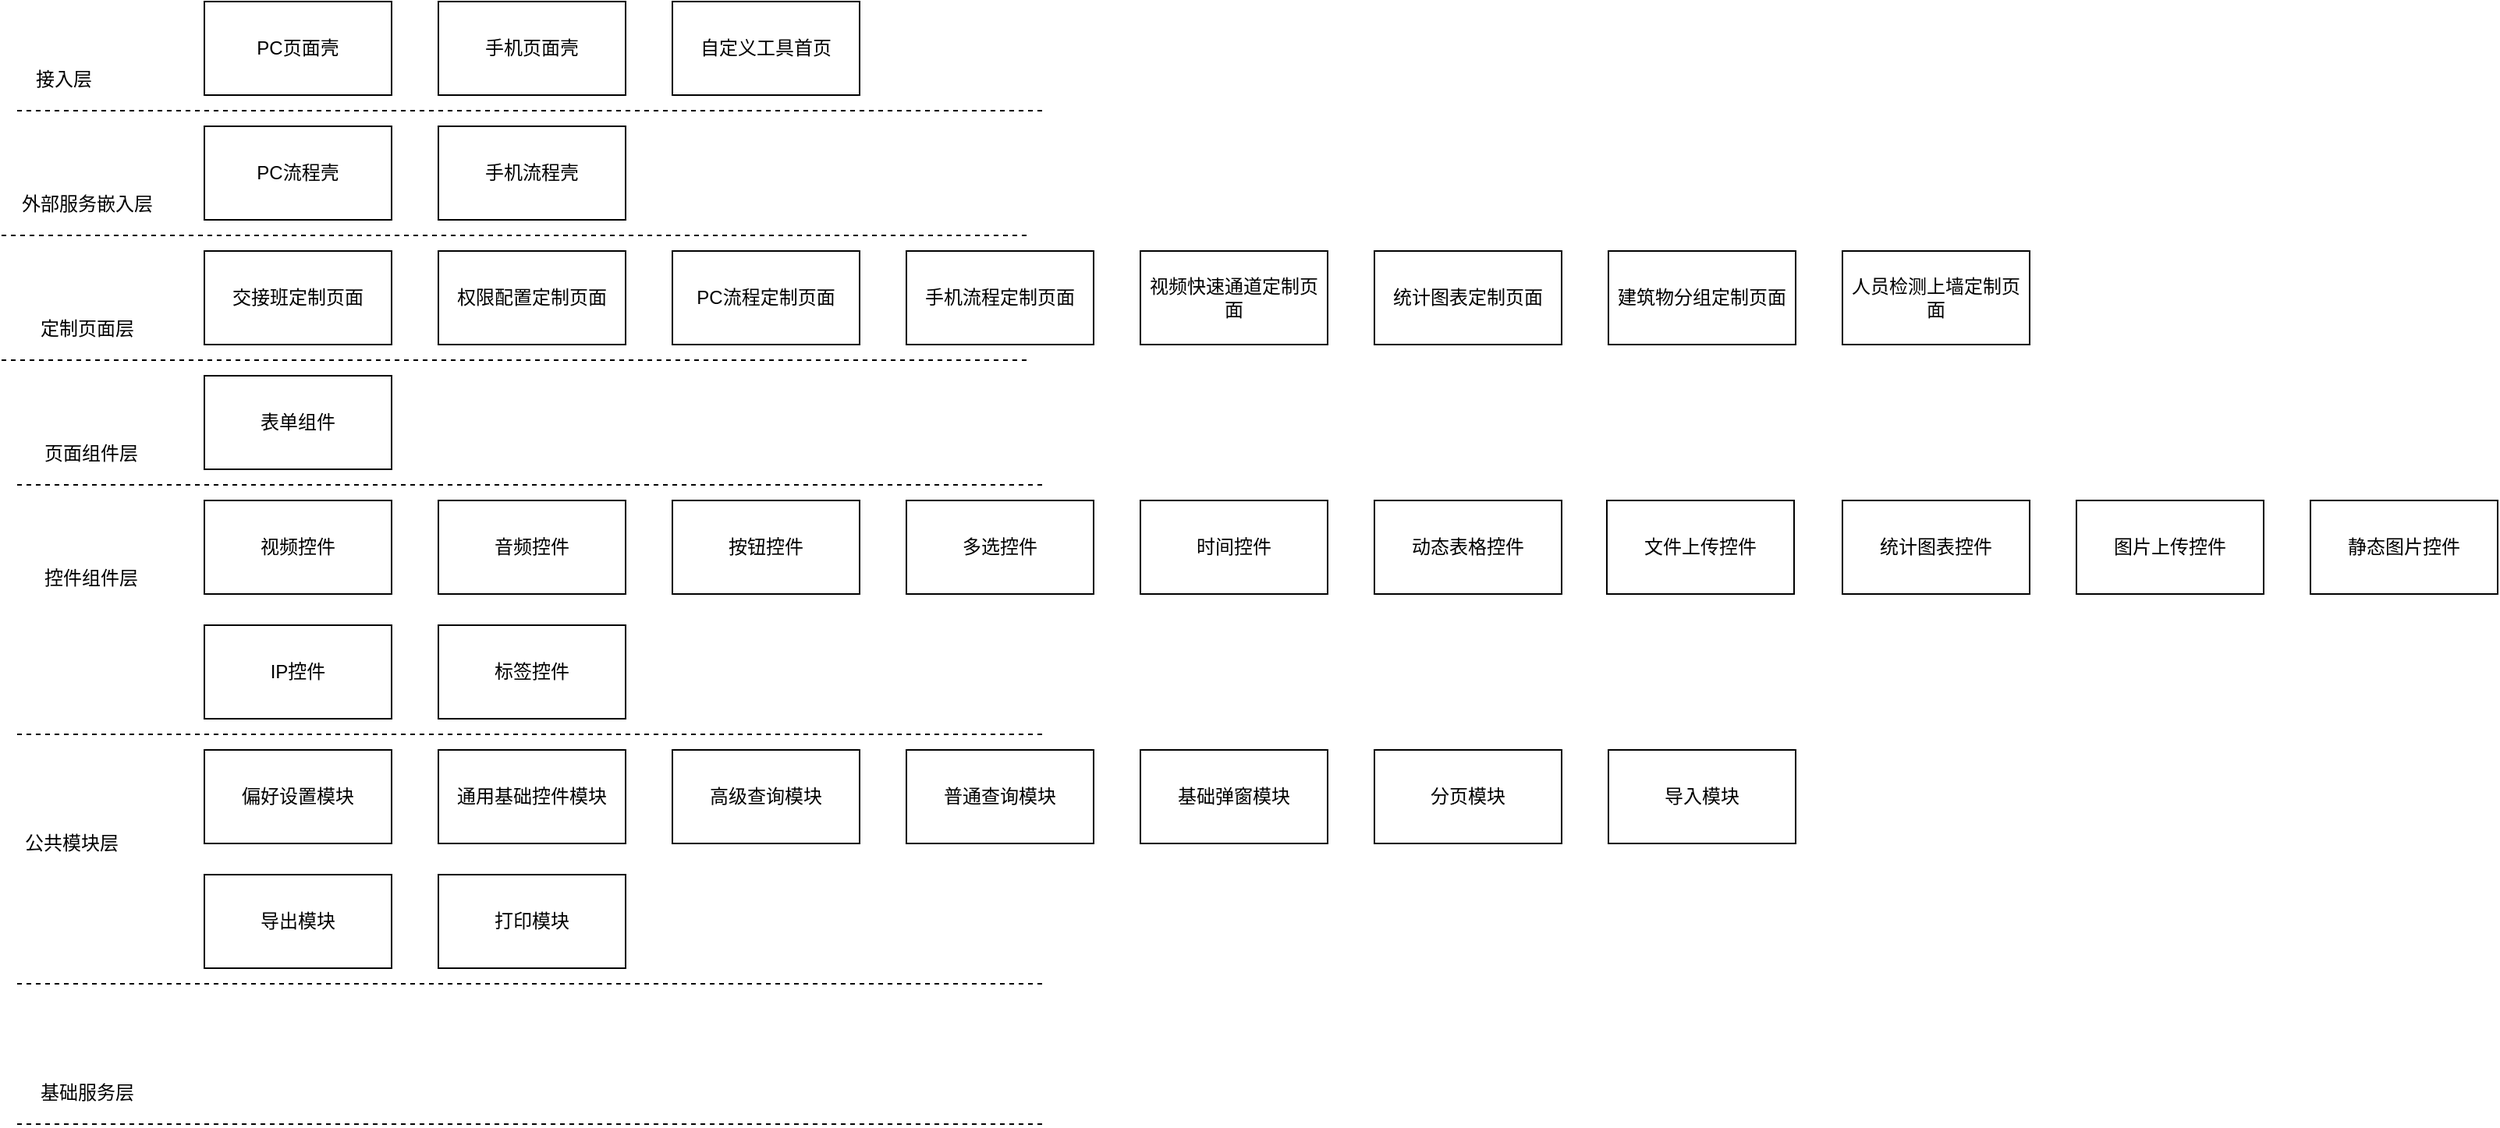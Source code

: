 <mxfile version="12.4.8" type="github" pages="2">
  <diagram id="b3h_3Atux4s68zcuTGjY" name="Page-1">
    <mxGraphModel dx="906" dy="783" grid="1" gridSize="10" guides="1" tooltips="1" connect="1" arrows="1" fold="1" page="1" pageScale="1" pageWidth="827" pageHeight="1169" math="0" shadow="0">
      <root>
        <mxCell id="0"/>
        <mxCell id="1" parent="0"/>
        <mxCell id="v2VOmOzlyyHsazO3PfmF-1" value="" style="endArrow=none;dashed=1;html=1;" edge="1" parent="1">
          <mxGeometry width="50" height="50" relative="1" as="geometry">
            <mxPoint x="70" y="320" as="sourcePoint"/>
            <mxPoint x="730" y="320" as="targetPoint"/>
          </mxGeometry>
        </mxCell>
        <mxCell id="v2VOmOzlyyHsazO3PfmF-2" value="接入层" style="text;html=1;strokeColor=none;fillColor=none;align=center;verticalAlign=middle;whiteSpace=wrap;rounded=0;" vertex="1" parent="1">
          <mxGeometry x="80" y="50" width="40" height="20" as="geometry"/>
        </mxCell>
        <mxCell id="v2VOmOzlyyHsazO3PfmF-3" value="" style="endArrow=none;dashed=1;html=1;" edge="1" parent="1">
          <mxGeometry width="50" height="50" relative="1" as="geometry">
            <mxPoint x="70" y="480" as="sourcePoint"/>
            <mxPoint x="730" y="480" as="targetPoint"/>
          </mxGeometry>
        </mxCell>
        <mxCell id="v2VOmOzlyyHsazO3PfmF-4" value="控件组件层" style="text;html=1;strokeColor=none;fillColor=none;align=center;verticalAlign=middle;whiteSpace=wrap;rounded=0;" vertex="1" parent="1">
          <mxGeometry x="85" y="370" width="65" height="20" as="geometry"/>
        </mxCell>
        <mxCell id="v2VOmOzlyyHsazO3PfmF-5" value="" style="endArrow=none;dashed=1;html=1;" edge="1" parent="1">
          <mxGeometry width="50" height="50" relative="1" as="geometry">
            <mxPoint x="70" y="640" as="sourcePoint"/>
            <mxPoint x="730" y="640" as="targetPoint"/>
          </mxGeometry>
        </mxCell>
        <mxCell id="v2VOmOzlyyHsazO3PfmF-6" value="公共模块层" style="text;html=1;strokeColor=none;fillColor=none;align=center;verticalAlign=middle;whiteSpace=wrap;rounded=0;" vertex="1" parent="1">
          <mxGeometry x="70" y="540" width="70" height="20" as="geometry"/>
        </mxCell>
        <mxCell id="v2VOmOzlyyHsazO3PfmF-7" value="" style="endArrow=none;dashed=1;html=1;" edge="1" parent="1">
          <mxGeometry width="50" height="50" relative="1" as="geometry">
            <mxPoint x="70" y="730" as="sourcePoint"/>
            <mxPoint x="730" y="730" as="targetPoint"/>
          </mxGeometry>
        </mxCell>
        <mxCell id="v2VOmOzlyyHsazO3PfmF-8" value="基础服务层" style="text;html=1;strokeColor=none;fillColor=none;align=center;verticalAlign=middle;whiteSpace=wrap;rounded=0;" vertex="1" parent="1">
          <mxGeometry x="75" y="700" width="80" height="20" as="geometry"/>
        </mxCell>
        <mxCell id="v2VOmOzlyyHsazO3PfmF-10" value="" style="endArrow=none;dashed=1;html=1;" edge="1" parent="1">
          <mxGeometry width="50" height="50" relative="1" as="geometry">
            <mxPoint x="70" y="80" as="sourcePoint"/>
            <mxPoint x="730" y="80" as="targetPoint"/>
          </mxGeometry>
        </mxCell>
        <mxCell id="v2VOmOzlyyHsazO3PfmF-12" value="页面组件层" style="text;html=1;strokeColor=none;fillColor=none;align=center;verticalAlign=middle;whiteSpace=wrap;rounded=0;" vertex="1" parent="1">
          <mxGeometry x="85" y="290" width="65" height="20" as="geometry"/>
        </mxCell>
        <mxCell id="v2VOmOzlyyHsazO3PfmF-14" value="" style="endArrow=none;dashed=1;html=1;" edge="1" parent="1">
          <mxGeometry width="50" height="50" relative="1" as="geometry">
            <mxPoint x="60" y="160" as="sourcePoint"/>
            <mxPoint x="720" y="160" as="targetPoint"/>
          </mxGeometry>
        </mxCell>
        <mxCell id="v2VOmOzlyyHsazO3PfmF-15" value="外部服务嵌入层" style="text;html=1;strokeColor=none;fillColor=none;align=center;verticalAlign=middle;whiteSpace=wrap;rounded=0;" vertex="1" parent="1">
          <mxGeometry x="70" y="130" width="90" height="20" as="geometry"/>
        </mxCell>
        <mxCell id="v2VOmOzlyyHsazO3PfmF-16" value="" style="endArrow=none;dashed=1;html=1;" edge="1" parent="1">
          <mxGeometry width="50" height="50" relative="1" as="geometry">
            <mxPoint x="60" y="240" as="sourcePoint"/>
            <mxPoint x="720" y="240" as="targetPoint"/>
          </mxGeometry>
        </mxCell>
        <mxCell id="v2VOmOzlyyHsazO3PfmF-17" value="定制页面层" style="text;html=1;strokeColor=none;fillColor=none;align=center;verticalAlign=middle;whiteSpace=wrap;rounded=0;" vertex="1" parent="1">
          <mxGeometry x="75" y="210" width="80" height="20" as="geometry"/>
        </mxCell>
        <mxCell id="v2VOmOzlyyHsazO3PfmF-18" value="PC页面壳" style="rounded=0;whiteSpace=wrap;html=1;" vertex="1" parent="1">
          <mxGeometry x="190" y="10" width="120" height="60" as="geometry"/>
        </mxCell>
        <mxCell id="v2VOmOzlyyHsazO3PfmF-19" value="手机页面壳" style="rounded=0;whiteSpace=wrap;html=1;" vertex="1" parent="1">
          <mxGeometry x="340" y="10" width="120" height="60" as="geometry"/>
        </mxCell>
        <mxCell id="-gFqdmin1735l4PtACyd-12" value="自定义工具首页" style="rounded=0;whiteSpace=wrap;html=1;" vertex="1" parent="1">
          <mxGeometry x="490" y="10" width="120" height="60" as="geometry"/>
        </mxCell>
        <mxCell id="v2VOmOzlyyHsazO3PfmF-20" value="PC流程壳" style="rounded=0;whiteSpace=wrap;html=1;" vertex="1" parent="1">
          <mxGeometry x="190" y="90" width="120" height="60" as="geometry"/>
        </mxCell>
        <mxCell id="v2VOmOzlyyHsazO3PfmF-21" value="手机流程壳" style="rounded=0;whiteSpace=wrap;html=1;" vertex="1" parent="1">
          <mxGeometry x="340" y="90" width="120" height="60" as="geometry"/>
        </mxCell>
        <mxCell id="v2VOmOzlyyHsazO3PfmF-22" value="交接班定制页面" style="rounded=0;whiteSpace=wrap;html=1;" vertex="1" parent="1">
          <mxGeometry x="190" y="170" width="120" height="60" as="geometry"/>
        </mxCell>
        <mxCell id="v2VOmOzlyyHsazO3PfmF-23" value="权限配置定制页面" style="rounded=0;whiteSpace=wrap;html=1;" vertex="1" parent="1">
          <mxGeometry x="340" y="170" width="120" height="60" as="geometry"/>
        </mxCell>
        <mxCell id="v2VOmOzlyyHsazO3PfmF-25" value="PC流程定制页面" style="rounded=0;whiteSpace=wrap;html=1;" vertex="1" parent="1">
          <mxGeometry x="490" y="170" width="120" height="60" as="geometry"/>
        </mxCell>
        <mxCell id="v2VOmOzlyyHsazO3PfmF-27" value="手机流程定制页面" style="rounded=0;whiteSpace=wrap;html=1;" vertex="1" parent="1">
          <mxGeometry x="640" y="170" width="120" height="60" as="geometry"/>
        </mxCell>
        <mxCell id="v2VOmOzlyyHsazO3PfmF-29" value="视频快速通道定制页面" style="rounded=0;whiteSpace=wrap;html=1;" vertex="1" parent="1">
          <mxGeometry x="790" y="170" width="120" height="60" as="geometry"/>
        </mxCell>
        <mxCell id="v2VOmOzlyyHsazO3PfmF-31" value="统计图表定制页面" style="rounded=0;whiteSpace=wrap;html=1;" vertex="1" parent="1">
          <mxGeometry x="940" y="170" width="120" height="60" as="geometry"/>
        </mxCell>
        <mxCell id="v2VOmOzlyyHsazO3PfmF-33" value="建筑物分组定制页面" style="rounded=0;whiteSpace=wrap;html=1;" vertex="1" parent="1">
          <mxGeometry x="1090" y="170" width="120" height="60" as="geometry"/>
        </mxCell>
        <mxCell id="v2VOmOzlyyHsazO3PfmF-35" value="人员检测上墙定制页面" style="rounded=0;whiteSpace=wrap;html=1;" vertex="1" parent="1">
          <mxGeometry x="1240" y="170" width="120" height="60" as="geometry"/>
        </mxCell>
        <mxCell id="-gFqdmin1735l4PtACyd-1" value="表单组件" style="rounded=0;whiteSpace=wrap;html=1;" vertex="1" parent="1">
          <mxGeometry x="190" y="250" width="120" height="60" as="geometry"/>
        </mxCell>
        <mxCell id="-gFqdmin1735l4PtACyd-15" value="视频控件" style="rounded=0;whiteSpace=wrap;html=1;" vertex="1" parent="1">
          <mxGeometry x="190" y="330" width="120" height="60" as="geometry"/>
        </mxCell>
        <mxCell id="-gFqdmin1735l4PtACyd-28" value="IP控件" style="rounded=0;whiteSpace=wrap;html=1;" vertex="1" parent="1">
          <mxGeometry x="190" y="410" width="120" height="60" as="geometry"/>
        </mxCell>
        <mxCell id="-gFqdmin1735l4PtACyd-33" value="偏好设置模块" style="rounded=0;whiteSpace=wrap;html=1;" vertex="1" parent="1">
          <mxGeometry x="190" y="490" width="120" height="60" as="geometry"/>
        </mxCell>
        <mxCell id="-gFqdmin1735l4PtACyd-45" value="导出模块" style="rounded=0;whiteSpace=wrap;html=1;" vertex="1" parent="1">
          <mxGeometry x="190" y="570" width="120" height="60" as="geometry"/>
        </mxCell>
        <mxCell id="-gFqdmin1735l4PtACyd-47" value="打印模块" style="rounded=0;whiteSpace=wrap;html=1;" vertex="1" parent="1">
          <mxGeometry x="340" y="570" width="120" height="60" as="geometry"/>
        </mxCell>
        <mxCell id="-gFqdmin1735l4PtACyd-30" value="标签控件" style="rounded=0;whiteSpace=wrap;html=1;" vertex="1" parent="1">
          <mxGeometry x="340" y="410" width="120" height="60" as="geometry"/>
        </mxCell>
        <mxCell id="-gFqdmin1735l4PtACyd-17" value="音频控件" style="rounded=0;whiteSpace=wrap;html=1;" vertex="1" parent="1">
          <mxGeometry x="340" y="330" width="120" height="60" as="geometry"/>
        </mxCell>
        <mxCell id="-gFqdmin1735l4PtACyd-19" value="按钮控件" style="rounded=0;whiteSpace=wrap;html=1;" vertex="1" parent="1">
          <mxGeometry x="490" y="330" width="120" height="60" as="geometry"/>
        </mxCell>
        <mxCell id="-gFqdmin1735l4PtACyd-20" value="多选控件" style="rounded=0;whiteSpace=wrap;html=1;" vertex="1" parent="1">
          <mxGeometry x="640" y="330" width="120" height="60" as="geometry"/>
        </mxCell>
        <mxCell id="-gFqdmin1735l4PtACyd-21" value="时间控件" style="rounded=0;whiteSpace=wrap;html=1;" vertex="1" parent="1">
          <mxGeometry x="790" y="330" width="120" height="60" as="geometry"/>
        </mxCell>
        <mxCell id="-gFqdmin1735l4PtACyd-22" value="动态表格控件" style="rounded=0;whiteSpace=wrap;html=1;" vertex="1" parent="1">
          <mxGeometry x="940" y="330" width="120" height="60" as="geometry"/>
        </mxCell>
        <mxCell id="-gFqdmin1735l4PtACyd-23" value="文件上传控件" style="rounded=0;whiteSpace=wrap;html=1;" vertex="1" parent="1">
          <mxGeometry x="1089" y="330" width="120" height="60" as="geometry"/>
        </mxCell>
        <mxCell id="-gFqdmin1735l4PtACyd-24" value="统计图表控件" style="rounded=0;whiteSpace=wrap;html=1;" vertex="1" parent="1">
          <mxGeometry x="1240" y="330" width="120" height="60" as="geometry"/>
        </mxCell>
        <mxCell id="-gFqdmin1735l4PtACyd-25" value="图片上传控件" style="rounded=0;whiteSpace=wrap;html=1;" vertex="1" parent="1">
          <mxGeometry x="1390" y="330" width="120" height="60" as="geometry"/>
        </mxCell>
        <mxCell id="-gFqdmin1735l4PtACyd-26" value="静态图片控件" style="rounded=0;whiteSpace=wrap;html=1;" vertex="1" parent="1">
          <mxGeometry x="1540" y="330" width="120" height="60" as="geometry"/>
        </mxCell>
        <mxCell id="-gFqdmin1735l4PtACyd-35" value="通用基础控件模块" style="rounded=0;whiteSpace=wrap;html=1;" vertex="1" parent="1">
          <mxGeometry x="340" y="490" width="120" height="60" as="geometry"/>
        </mxCell>
        <mxCell id="-gFqdmin1735l4PtACyd-36" value="高级查询模块" style="rounded=0;whiteSpace=wrap;html=1;" vertex="1" parent="1">
          <mxGeometry x="490" y="490" width="120" height="60" as="geometry"/>
        </mxCell>
        <mxCell id="-gFqdmin1735l4PtACyd-37" value="普通查询模块" style="rounded=0;whiteSpace=wrap;html=1;" vertex="1" parent="1">
          <mxGeometry x="640" y="490" width="120" height="60" as="geometry"/>
        </mxCell>
        <mxCell id="-gFqdmin1735l4PtACyd-40" value="基础弹窗模块" style="rounded=0;whiteSpace=wrap;html=1;" vertex="1" parent="1">
          <mxGeometry x="790" y="490" width="120" height="60" as="geometry"/>
        </mxCell>
        <mxCell id="-gFqdmin1735l4PtACyd-42" value="分页模块" style="rounded=0;whiteSpace=wrap;html=1;" vertex="1" parent="1">
          <mxGeometry x="940" y="490" width="120" height="60" as="geometry"/>
        </mxCell>
        <mxCell id="-gFqdmin1735l4PtACyd-43" value="导入模块" style="rounded=0;whiteSpace=wrap;html=1;" vertex="1" parent="1">
          <mxGeometry x="1090" y="490" width="120" height="60" as="geometry"/>
        </mxCell>
      </root>
    </mxGraphModel>
  </diagram>
  <diagram id="SpcUCxMmWh5xXOgQC-5L" name="Page-2">
    <mxGraphModel dx="1422" dy="762" grid="1" gridSize="10" guides="1" tooltips="1" connect="1" arrows="1" fold="1" page="1" pageScale="1" pageWidth="827" pageHeight="1169" math="0" shadow="0">
      <root>
        <mxCell id="anVol1tQRb9R3mzSALBD-0"/>
        <mxCell id="anVol1tQRb9R3mzSALBD-1" parent="anVol1tQRb9R3mzSALBD-0"/>
      </root>
    </mxGraphModel>
  </diagram>
</mxfile>
